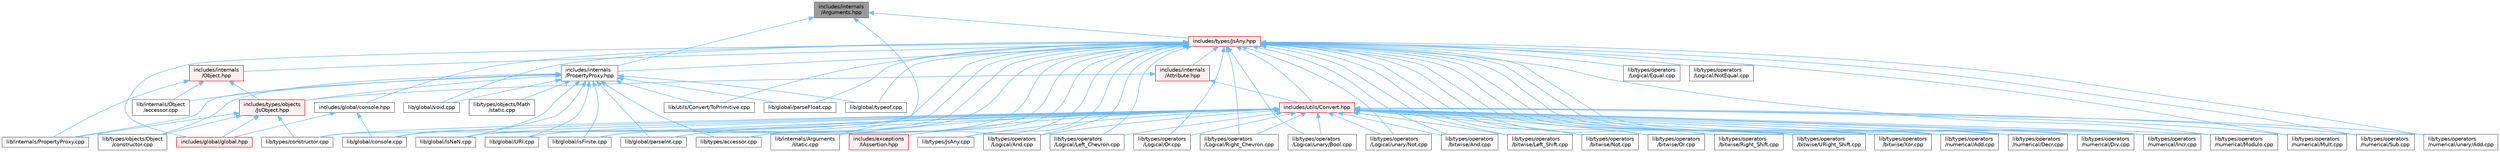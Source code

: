 digraph "includes/internals/Arguments.hpp"
{
 // LATEX_PDF_SIZE
  bgcolor="transparent";
  edge [fontname=Helvetica,fontsize=10,labelfontname=Helvetica,labelfontsize=10];
  node [fontname=Helvetica,fontsize=10,shape=box,height=0.2,width=0.4];
  Node1 [id="Node000001",label="includes/internals\l/Arguments.hpp",height=0.2,width=0.4,color="gray40", fillcolor="grey60", style="filled", fontcolor="black",tooltip=" "];
  Node1 -> Node2 [id="edge1_Node000001_Node000002",dir="back",color="steelblue1",style="solid",tooltip=" "];
  Node2 [id="Node000002",label="includes/internals\l/PropertyProxy.hpp",height=0.2,width=0.4,color="grey40", fillcolor="white", style="filled",URL="$PropertyProxy_8hpp.html",tooltip=" "];
  Node2 -> Node3 [id="edge2_Node000002_Node000003",dir="back",color="steelblue1",style="solid",tooltip=" "];
  Node3 [id="Node000003",label="includes/types/objects\l/JsObject.hpp",height=0.2,width=0.4,color="red", fillcolor="#FFF0F0", style="filled",URL="$JsObject_8hpp.html",tooltip=" "];
  Node3 -> Node6 [id="edge3_Node000003_Node000006",dir="back",color="steelblue1",style="solid",tooltip=" "];
  Node6 [id="Node000006",label="includes/global/global.hpp",height=0.2,width=0.4,color="red", fillcolor="#FFF0F0", style="filled",URL="$global_8hpp.html",tooltip=" "];
  Node3 -> Node22 [id="edge4_Node000003_Node000022",dir="back",color="steelblue1",style="solid",tooltip=" "];
  Node22 [id="Node000022",label="lib/internals/PropertyProxy.cpp",height=0.2,width=0.4,color="grey40", fillcolor="white", style="filled",URL="$PropertyProxy_8cpp.html",tooltip=" "];
  Node3 -> Node23 [id="edge5_Node000003_Node000023",dir="back",color="steelblue1",style="solid",tooltip=" "];
  Node23 [id="Node000023",label="lib/types/constructor.cpp",height=0.2,width=0.4,color="grey40", fillcolor="white", style="filled",URL="$types_2constructor_8cpp.html",tooltip=" "];
  Node3 -> Node25 [id="edge6_Node000003_Node000025",dir="back",color="steelblue1",style="solid",tooltip=" "];
  Node25 [id="Node000025",label="lib/types/objects/Object\l/constructor.cpp",height=0.2,width=0.4,color="grey40", fillcolor="white", style="filled",URL="$types_2objects_2Object_2constructor_8cpp.html",tooltip=" "];
  Node2 -> Node30 [id="edge7_Node000002_Node000030",dir="back",color="steelblue1",style="solid",tooltip=" "];
  Node30 [id="Node000030",label="lib/global/IsNaN.cpp",height=0.2,width=0.4,color="grey40", fillcolor="white", style="filled",URL="$IsNaN_8cpp.html",tooltip=" "];
  Node2 -> Node31 [id="edge8_Node000002_Node000031",dir="back",color="steelblue1",style="solid",tooltip=" "];
  Node31 [id="Node000031",label="lib/global/URI.cpp",height=0.2,width=0.4,color="grey40", fillcolor="white", style="filled",URL="$URI_8cpp.html",tooltip=" "];
  Node2 -> Node32 [id="edge9_Node000002_Node000032",dir="back",color="steelblue1",style="solid",tooltip=" "];
  Node32 [id="Node000032",label="lib/global/console.cpp",height=0.2,width=0.4,color="grey40", fillcolor="white", style="filled",URL="$console_8cpp.html",tooltip=" "];
  Node2 -> Node33 [id="edge10_Node000002_Node000033",dir="back",color="steelblue1",style="solid",tooltip=" "];
  Node33 [id="Node000033",label="lib/global/isFinite.cpp",height=0.2,width=0.4,color="grey40", fillcolor="white", style="filled",URL="$isFinite_8cpp.html",tooltip=" "];
  Node2 -> Node34 [id="edge11_Node000002_Node000034",dir="back",color="steelblue1",style="solid",tooltip=" "];
  Node34 [id="Node000034",label="lib/global/parseFloat.cpp",height=0.2,width=0.4,color="grey40", fillcolor="white", style="filled",URL="$parseFloat_8cpp.html",tooltip=" "];
  Node2 -> Node35 [id="edge12_Node000002_Node000035",dir="back",color="steelblue1",style="solid",tooltip=" "];
  Node35 [id="Node000035",label="lib/global/parseInt.cpp",height=0.2,width=0.4,color="grey40", fillcolor="white", style="filled",URL="$parseInt_8cpp.html",tooltip=" "];
  Node2 -> Node36 [id="edge13_Node000002_Node000036",dir="back",color="steelblue1",style="solid",tooltip=" "];
  Node36 [id="Node000036",label="lib/global/typeof.cpp",height=0.2,width=0.4,color="grey40", fillcolor="white", style="filled",URL="$typeof_8cpp.html",tooltip=" "];
  Node2 -> Node37 [id="edge14_Node000002_Node000037",dir="back",color="steelblue1",style="solid",tooltip=" "];
  Node37 [id="Node000037",label="lib/global/void.cpp",height=0.2,width=0.4,color="grey40", fillcolor="white", style="filled",URL="$void_8cpp.html",tooltip=" "];
  Node2 -> Node38 [id="edge15_Node000002_Node000038",dir="back",color="steelblue1",style="solid",tooltip=" "];
  Node38 [id="Node000038",label="lib/internals/Object\l/accessor.cpp",height=0.2,width=0.4,color="grey40", fillcolor="white", style="filled",URL="$internals_2Object_2accessor_8cpp.html",tooltip=" "];
  Node2 -> Node22 [id="edge16_Node000002_Node000022",dir="back",color="steelblue1",style="solid",tooltip=" "];
  Node2 -> Node11 [id="edge17_Node000002_Node000011",dir="back",color="steelblue1",style="solid",tooltip=" "];
  Node11 [id="Node000011",label="lib/types/accessor.cpp",height=0.2,width=0.4,color="grey40", fillcolor="white", style="filled",URL="$types_2accessor_8cpp.html",tooltip=" "];
  Node2 -> Node39 [id="edge18_Node000002_Node000039",dir="back",color="steelblue1",style="solid",tooltip=" "];
  Node39 [id="Node000039",label="lib/types/objects/Math\l/static.cpp",height=0.2,width=0.4,color="grey40", fillcolor="white", style="filled",URL="$types_2objects_2Math_2static_8cpp.html",tooltip=" "];
  Node2 -> Node25 [id="edge19_Node000002_Node000025",dir="back",color="steelblue1",style="solid",tooltip=" "];
  Node2 -> Node40 [id="edge20_Node000002_Node000040",dir="back",color="steelblue1",style="solid",tooltip=" "];
  Node40 [id="Node000040",label="lib/utils/Convert/ToPrimitive.cpp",height=0.2,width=0.4,color="grey40", fillcolor="white", style="filled",URL="$ToPrimitive_8cpp.html",tooltip=" "];
  Node1 -> Node41 [id="edge21_Node000001_Node000041",dir="back",color="steelblue1",style="solid",tooltip=" "];
  Node41 [id="Node000041",label="includes/types/JsAny.hpp",height=0.2,width=0.4,color="red", fillcolor="#FFF0F0", style="filled",URL="$JsAny_8hpp.html",tooltip=" "];
  Node41 -> Node42 [id="edge22_Node000041_Node000042",dir="back",color="steelblue1",style="solid",tooltip=" "];
  Node42 [id="Node000042",label="includes/exceptions\l/IAssertion.hpp",height=0.2,width=0.4,color="red", fillcolor="#FFF0F0", style="filled",URL="$IAssertion_8hpp.html",tooltip=" "];
  Node41 -> Node45 [id="edge23_Node000041_Node000045",dir="back",color="steelblue1",style="solid",tooltip=" "];
  Node45 [id="Node000045",label="includes/global/console.hpp",height=0.2,width=0.4,color="grey40", fillcolor="white", style="filled",URL="$console_8hpp.html",tooltip=" "];
  Node45 -> Node6 [id="edge24_Node000045_Node000006",dir="back",color="steelblue1",style="solid",tooltip=" "];
  Node45 -> Node32 [id="edge25_Node000045_Node000032",dir="back",color="steelblue1",style="solid",tooltip=" "];
  Node41 -> Node6 [id="edge26_Node000041_Node000006",dir="back",color="steelblue1",style="solid",tooltip=" "];
  Node41 -> Node46 [id="edge27_Node000041_Node000046",dir="back",color="steelblue1",style="solid",tooltip=" "];
  Node46 [id="Node000046",label="includes/internals\l/Attribute.hpp",height=0.2,width=0.4,color="red", fillcolor="#FFF0F0", style="filled",URL="$Attribute_8hpp.html",tooltip=" "];
  Node46 -> Node3 [id="edge28_Node000046_Node000003",dir="back",color="steelblue1",style="solid",tooltip=" "];
  Node46 -> Node52 [id="edge29_Node000046_Node000052",dir="back",color="steelblue1",style="solid",tooltip=" "];
  Node52 [id="Node000052",label="includes/utils/Convert.hpp",height=0.2,width=0.4,color="red", fillcolor="#FFF0F0", style="filled",URL="$Convert_8hpp.html",tooltip=" "];
  Node52 -> Node42 [id="edge30_Node000052_Node000042",dir="back",color="steelblue1",style="solid",tooltip=" "];
  Node52 -> Node30 [id="edge31_Node000052_Node000030",dir="back",color="steelblue1",style="solid",tooltip=" "];
  Node52 -> Node31 [id="edge32_Node000052_Node000031",dir="back",color="steelblue1",style="solid",tooltip=" "];
  Node52 -> Node32 [id="edge33_Node000052_Node000032",dir="back",color="steelblue1",style="solid",tooltip=" "];
  Node52 -> Node33 [id="edge34_Node000052_Node000033",dir="back",color="steelblue1",style="solid",tooltip=" "];
  Node52 -> Node35 [id="edge35_Node000052_Node000035",dir="back",color="steelblue1",style="solid",tooltip=" "];
  Node52 -> Node10 [id="edge36_Node000052_Node000010",dir="back",color="steelblue1",style="solid",tooltip=" "];
  Node10 [id="Node000010",label="lib/internals/Arguments\l/static.cpp",height=0.2,width=0.4,color="grey40", fillcolor="white", style="filled",URL="$internals_2Arguments_2static_8cpp.html",tooltip=" "];
  Node52 -> Node54 [id="edge37_Node000052_Node000054",dir="back",color="steelblue1",style="solid",tooltip=" "];
  Node54 [id="Node000054",label="lib/types/JsAny.cpp",height=0.2,width=0.4,color="grey40", fillcolor="white", style="filled",URL="$JsAny_8cpp.html",tooltip=" "];
  Node52 -> Node11 [id="edge38_Node000052_Node000011",dir="back",color="steelblue1",style="solid",tooltip=" "];
  Node52 -> Node23 [id="edge39_Node000052_Node000023",dir="back",color="steelblue1",style="solid",tooltip=" "];
  Node52 -> Node57 [id="edge40_Node000052_Node000057",dir="back",color="steelblue1",style="solid",tooltip=" "];
  Node57 [id="Node000057",label="lib/types/operators\l/Logical/And.cpp",height=0.2,width=0.4,color="grey40", fillcolor="white", style="filled",URL="$Logical_2And_8cpp.html",tooltip=" "];
  Node52 -> Node58 [id="edge41_Node000052_Node000058",dir="back",color="steelblue1",style="solid",tooltip=" "];
  Node58 [id="Node000058",label="lib/types/operators\l/Logical/Left_Chevron.cpp",height=0.2,width=0.4,color="grey40", fillcolor="white", style="filled",URL="$Logical_2Left__Chevron_8cpp.html",tooltip=" "];
  Node52 -> Node59 [id="edge42_Node000052_Node000059",dir="back",color="steelblue1",style="solid",tooltip=" "];
  Node59 [id="Node000059",label="lib/types/operators\l/Logical/Or.cpp",height=0.2,width=0.4,color="grey40", fillcolor="white", style="filled",URL="$Logical_2Or_8cpp.html",tooltip=" "];
  Node52 -> Node60 [id="edge43_Node000052_Node000060",dir="back",color="steelblue1",style="solid",tooltip=" "];
  Node60 [id="Node000060",label="lib/types/operators\l/Logical/Right_Chevron.cpp",height=0.2,width=0.4,color="grey40", fillcolor="white", style="filled",URL="$Logical_2Right__Chevron_8cpp.html",tooltip=" "];
  Node52 -> Node61 [id="edge44_Node000052_Node000061",dir="back",color="steelblue1",style="solid",tooltip=" "];
  Node61 [id="Node000061",label="lib/types/operators\l/Logical/unary/Bool.cpp",height=0.2,width=0.4,color="grey40", fillcolor="white", style="filled",URL="$Bool_8cpp.html",tooltip=" "];
  Node52 -> Node62 [id="edge45_Node000052_Node000062",dir="back",color="steelblue1",style="solid",tooltip=" "];
  Node62 [id="Node000062",label="lib/types/operators\l/Logical/unary/Not.cpp",height=0.2,width=0.4,color="grey40", fillcolor="white", style="filled",URL="$Logical_2unary_2Not_8cpp.html",tooltip=" "];
  Node52 -> Node63 [id="edge46_Node000052_Node000063",dir="back",color="steelblue1",style="solid",tooltip=" "];
  Node63 [id="Node000063",label="lib/types/operators\l/bitwise/And.cpp",height=0.2,width=0.4,color="grey40", fillcolor="white", style="filled",URL="$bitwise_2And_8cpp.html",tooltip=" "];
  Node52 -> Node64 [id="edge47_Node000052_Node000064",dir="back",color="steelblue1",style="solid",tooltip=" "];
  Node64 [id="Node000064",label="lib/types/operators\l/bitwise/Left_Shift.cpp",height=0.2,width=0.4,color="grey40", fillcolor="white", style="filled",URL="$Left__Shift_8cpp.html",tooltip=" "];
  Node52 -> Node65 [id="edge48_Node000052_Node000065",dir="back",color="steelblue1",style="solid",tooltip=" "];
  Node65 [id="Node000065",label="lib/types/operators\l/bitwise/Not.cpp",height=0.2,width=0.4,color="grey40", fillcolor="white", style="filled",URL="$bitwise_2Not_8cpp.html",tooltip=" "];
  Node52 -> Node66 [id="edge49_Node000052_Node000066",dir="back",color="steelblue1",style="solid",tooltip=" "];
  Node66 [id="Node000066",label="lib/types/operators\l/bitwise/Or.cpp",height=0.2,width=0.4,color="grey40", fillcolor="white", style="filled",URL="$bitwise_2Or_8cpp.html",tooltip=" "];
  Node52 -> Node67 [id="edge50_Node000052_Node000067",dir="back",color="steelblue1",style="solid",tooltip=" "];
  Node67 [id="Node000067",label="lib/types/operators\l/bitwise/Right_Shift.cpp",height=0.2,width=0.4,color="grey40", fillcolor="white", style="filled",URL="$Right__Shift_8cpp.html",tooltip=" "];
  Node52 -> Node68 [id="edge51_Node000052_Node000068",dir="back",color="steelblue1",style="solid",tooltip=" "];
  Node68 [id="Node000068",label="lib/types/operators\l/bitwise/URight_Shift.cpp",height=0.2,width=0.4,color="grey40", fillcolor="white", style="filled",URL="$URight__Shift_8cpp.html",tooltip=" "];
  Node52 -> Node69 [id="edge52_Node000052_Node000069",dir="back",color="steelblue1",style="solid",tooltip=" "];
  Node69 [id="Node000069",label="lib/types/operators\l/bitwise/Xor.cpp",height=0.2,width=0.4,color="grey40", fillcolor="white", style="filled",URL="$Xor_8cpp.html",tooltip=" "];
  Node52 -> Node70 [id="edge53_Node000052_Node000070",dir="back",color="steelblue1",style="solid",tooltip=" "];
  Node70 [id="Node000070",label="lib/types/operators\l/numerical/Add.cpp",height=0.2,width=0.4,color="grey40", fillcolor="white", style="filled",URL="$Add_8cpp.html",tooltip=" "];
  Node52 -> Node71 [id="edge54_Node000052_Node000071",dir="back",color="steelblue1",style="solid",tooltip=" "];
  Node71 [id="Node000071",label="lib/types/operators\l/numerical/Decr.cpp",height=0.2,width=0.4,color="grey40", fillcolor="white", style="filled",URL="$Decr_8cpp.html",tooltip=" "];
  Node52 -> Node72 [id="edge55_Node000052_Node000072",dir="back",color="steelblue1",style="solid",tooltip=" "];
  Node72 [id="Node000072",label="lib/types/operators\l/numerical/Div.cpp",height=0.2,width=0.4,color="grey40", fillcolor="white", style="filled",URL="$Div_8cpp.html",tooltip=" "];
  Node52 -> Node73 [id="edge56_Node000052_Node000073",dir="back",color="steelblue1",style="solid",tooltip=" "];
  Node73 [id="Node000073",label="lib/types/operators\l/numerical/Incr.cpp",height=0.2,width=0.4,color="grey40", fillcolor="white", style="filled",URL="$Incr_8cpp.html",tooltip=" "];
  Node52 -> Node74 [id="edge57_Node000052_Node000074",dir="back",color="steelblue1",style="solid",tooltip=" "];
  Node74 [id="Node000074",label="lib/types/operators\l/numerical/Modulo.cpp",height=0.2,width=0.4,color="grey40", fillcolor="white", style="filled",URL="$Modulo_8cpp.html",tooltip=" "];
  Node52 -> Node75 [id="edge58_Node000052_Node000075",dir="back",color="steelblue1",style="solid",tooltip=" "];
  Node75 [id="Node000075",label="lib/types/operators\l/numerical/Mult.cpp",height=0.2,width=0.4,color="grey40", fillcolor="white", style="filled",URL="$Mult_8cpp.html",tooltip=" "];
  Node52 -> Node76 [id="edge59_Node000052_Node000076",dir="back",color="steelblue1",style="solid",tooltip=" "];
  Node76 [id="Node000076",label="lib/types/operators\l/numerical/Sub.cpp",height=0.2,width=0.4,color="grey40", fillcolor="white", style="filled",URL="$Sub_8cpp.html",tooltip=" "];
  Node52 -> Node77 [id="edge60_Node000052_Node000077",dir="back",color="steelblue1",style="solid",tooltip=" "];
  Node77 [id="Node000077",label="lib/types/operators\l/numerical/unary/Add.cpp",height=0.2,width=0.4,color="grey40", fillcolor="white", style="filled",URL="$unary_2Add_8cpp.html",tooltip=" "];
  Node41 -> Node85 [id="edge61_Node000041_Node000085",dir="back",color="steelblue1",style="solid",tooltip=" "];
  Node85 [id="Node000085",label="includes/internals\l/Object.hpp",height=0.2,width=0.4,color="red", fillcolor="#FFF0F0", style="filled",URL="$Object_8hpp.html",tooltip=" "];
  Node85 -> Node3 [id="edge62_Node000085_Node000003",dir="back",color="steelblue1",style="solid",tooltip=" "];
  Node85 -> Node38 [id="edge63_Node000085_Node000038",dir="back",color="steelblue1",style="solid",tooltip=" "];
  Node85 -> Node22 [id="edge64_Node000085_Node000022",dir="back",color="steelblue1",style="solid",tooltip=" "];
  Node41 -> Node2 [id="edge65_Node000041_Node000002",dir="back",color="steelblue1",style="solid",tooltip=" "];
  Node41 -> Node52 [id="edge66_Node000041_Node000052",dir="back",color="steelblue1",style="solid",tooltip=" "];
  Node41 -> Node30 [id="edge67_Node000041_Node000030",dir="back",color="steelblue1",style="solid",tooltip=" "];
  Node41 -> Node31 [id="edge68_Node000041_Node000031",dir="back",color="steelblue1",style="solid",tooltip=" "];
  Node41 -> Node33 [id="edge69_Node000041_Node000033",dir="back",color="steelblue1",style="solid",tooltip=" "];
  Node41 -> Node34 [id="edge70_Node000041_Node000034",dir="back",color="steelblue1",style="solid",tooltip=" "];
  Node41 -> Node35 [id="edge71_Node000041_Node000035",dir="back",color="steelblue1",style="solid",tooltip=" "];
  Node41 -> Node36 [id="edge72_Node000041_Node000036",dir="back",color="steelblue1",style="solid",tooltip=" "];
  Node41 -> Node37 [id="edge73_Node000041_Node000037",dir="back",color="steelblue1",style="solid",tooltip=" "];
  Node41 -> Node10 [id="edge74_Node000041_Node000010",dir="back",color="steelblue1",style="solid",tooltip=" "];
  Node41 -> Node54 [id="edge75_Node000041_Node000054",dir="back",color="steelblue1",style="solid",tooltip=" "];
  Node41 -> Node11 [id="edge76_Node000041_Node000011",dir="back",color="steelblue1",style="solid",tooltip=" "];
  Node41 -> Node23 [id="edge77_Node000041_Node000023",dir="back",color="steelblue1",style="solid",tooltip=" "];
  Node41 -> Node57 [id="edge78_Node000041_Node000057",dir="back",color="steelblue1",style="solid",tooltip=" "];
  Node41 -> Node89 [id="edge79_Node000041_Node000089",dir="back",color="steelblue1",style="solid",tooltip=" "];
  Node89 [id="Node000089",label="lib/types/operators\l/Logical/Equal.cpp",height=0.2,width=0.4,color="grey40", fillcolor="white", style="filled",URL="$Equal_8cpp.html",tooltip=" "];
  Node41 -> Node58 [id="edge80_Node000041_Node000058",dir="back",color="steelblue1",style="solid",tooltip=" "];
  Node41 -> Node90 [id="edge81_Node000041_Node000090",dir="back",color="steelblue1",style="solid",tooltip=" "];
  Node90 [id="Node000090",label="lib/types/operators\l/Logical/NotEqual.cpp",height=0.2,width=0.4,color="grey40", fillcolor="white", style="filled",URL="$NotEqual_8cpp.html",tooltip=" "];
  Node41 -> Node59 [id="edge82_Node000041_Node000059",dir="back",color="steelblue1",style="solid",tooltip=" "];
  Node41 -> Node60 [id="edge83_Node000041_Node000060",dir="back",color="steelblue1",style="solid",tooltip=" "];
  Node41 -> Node61 [id="edge84_Node000041_Node000061",dir="back",color="steelblue1",style="solid",tooltip=" "];
  Node41 -> Node62 [id="edge85_Node000041_Node000062",dir="back",color="steelblue1",style="solid",tooltip=" "];
  Node41 -> Node63 [id="edge86_Node000041_Node000063",dir="back",color="steelblue1",style="solid",tooltip=" "];
  Node41 -> Node64 [id="edge87_Node000041_Node000064",dir="back",color="steelblue1",style="solid",tooltip=" "];
  Node41 -> Node65 [id="edge88_Node000041_Node000065",dir="back",color="steelblue1",style="solid",tooltip=" "];
  Node41 -> Node66 [id="edge89_Node000041_Node000066",dir="back",color="steelblue1",style="solid",tooltip=" "];
  Node41 -> Node67 [id="edge90_Node000041_Node000067",dir="back",color="steelblue1",style="solid",tooltip=" "];
  Node41 -> Node68 [id="edge91_Node000041_Node000068",dir="back",color="steelblue1",style="solid",tooltip=" "];
  Node41 -> Node69 [id="edge92_Node000041_Node000069",dir="back",color="steelblue1",style="solid",tooltip=" "];
  Node41 -> Node70 [id="edge93_Node000041_Node000070",dir="back",color="steelblue1",style="solid",tooltip=" "];
  Node41 -> Node71 [id="edge94_Node000041_Node000071",dir="back",color="steelblue1",style="solid",tooltip=" "];
  Node41 -> Node72 [id="edge95_Node000041_Node000072",dir="back",color="steelblue1",style="solid",tooltip=" "];
  Node41 -> Node73 [id="edge96_Node000041_Node000073",dir="back",color="steelblue1",style="solid",tooltip=" "];
  Node41 -> Node74 [id="edge97_Node000041_Node000074",dir="back",color="steelblue1",style="solid",tooltip=" "];
  Node41 -> Node75 [id="edge98_Node000041_Node000075",dir="back",color="steelblue1",style="solid",tooltip=" "];
  Node41 -> Node76 [id="edge99_Node000041_Node000076",dir="back",color="steelblue1",style="solid",tooltip=" "];
  Node41 -> Node77 [id="edge100_Node000041_Node000077",dir="back",color="steelblue1",style="solid",tooltip=" "];
  Node41 -> Node40 [id="edge101_Node000041_Node000040",dir="back",color="steelblue1",style="solid",tooltip=" "];
  Node1 -> Node10 [id="edge102_Node000001_Node000010",dir="back",color="steelblue1",style="solid",tooltip=" "];
}
